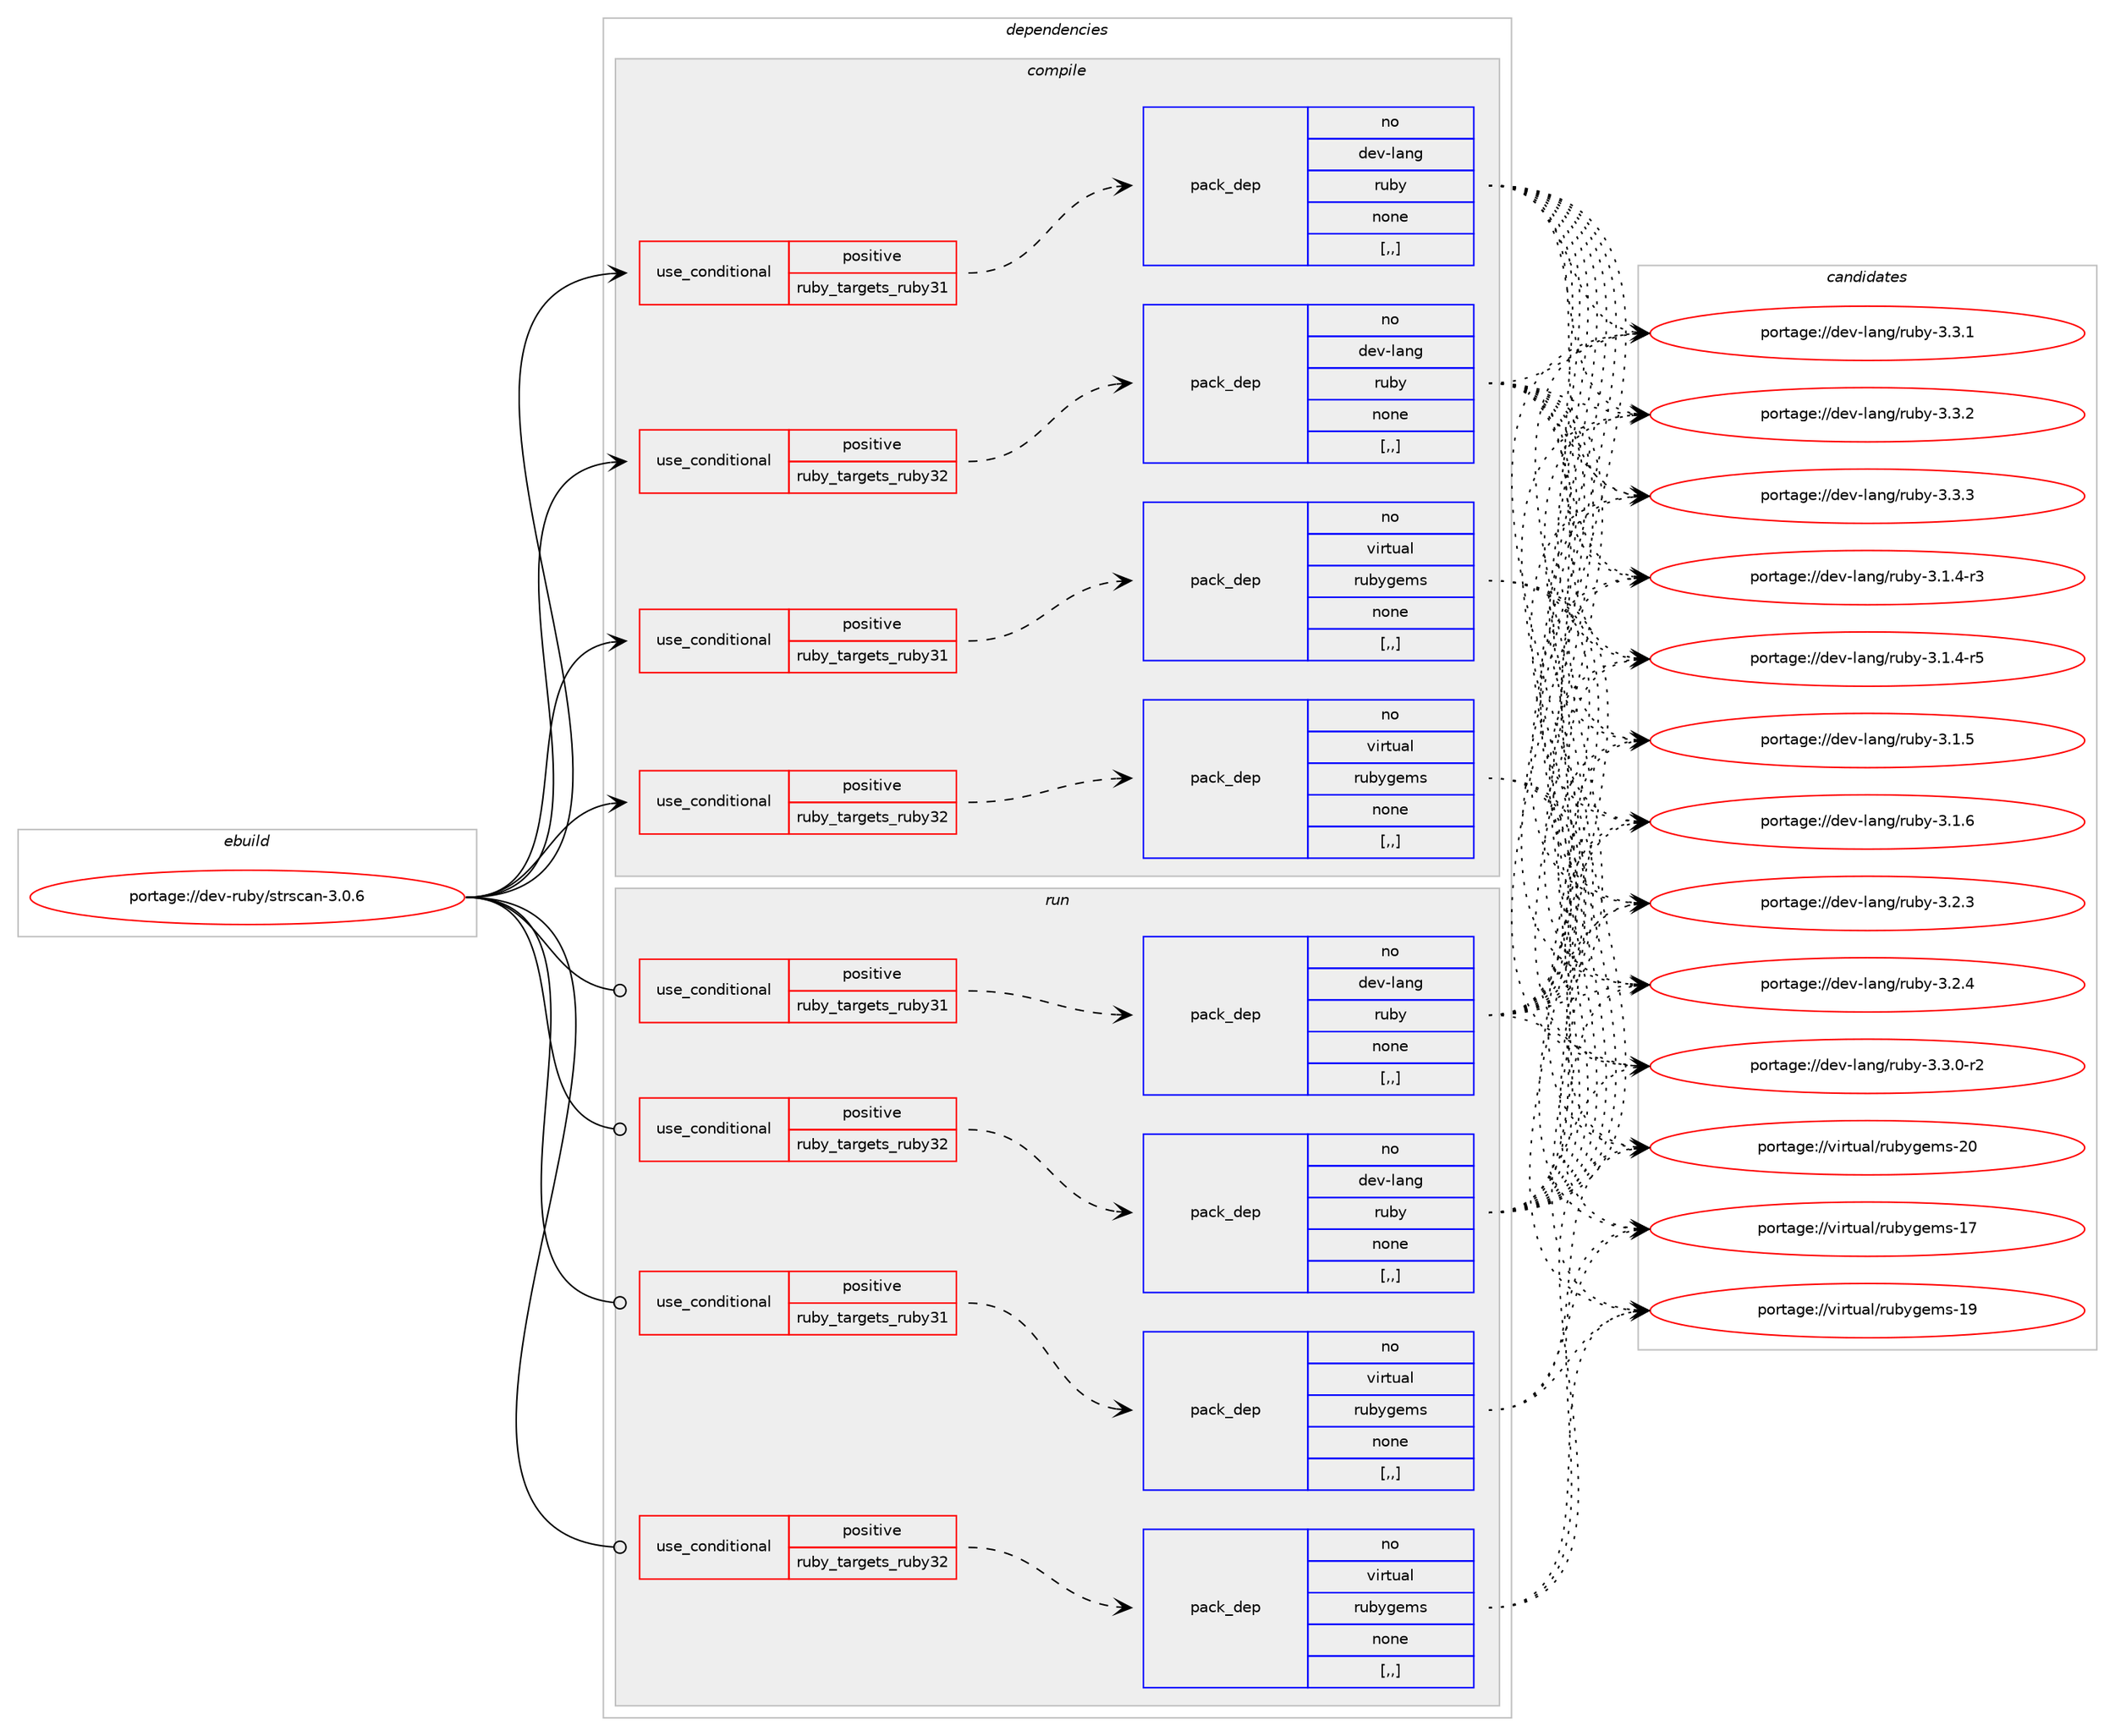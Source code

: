 digraph prolog {

# *************
# Graph options
# *************

newrank=true;
concentrate=true;
compound=true;
graph [rankdir=LR,fontname=Helvetica,fontsize=10,ranksep=1.5];#, ranksep=2.5, nodesep=0.2];
edge  [arrowhead=vee];
node  [fontname=Helvetica,fontsize=10];

# **********
# The ebuild
# **********

subgraph cluster_leftcol {
color=gray;
label=<<i>ebuild</i>>;
id [label="portage://dev-ruby/strscan-3.0.6", color=red, width=4, href="../dev-ruby/strscan-3.0.6.svg"];
}

# ****************
# The dependencies
# ****************

subgraph cluster_midcol {
color=gray;
label=<<i>dependencies</i>>;
subgraph cluster_compile {
fillcolor="#eeeeee";
style=filled;
label=<<i>compile</i>>;
subgraph cond55804 {
dependency200369 [label=<<TABLE BORDER="0" CELLBORDER="1" CELLSPACING="0" CELLPADDING="4"><TR><TD ROWSPAN="3" CELLPADDING="10">use_conditional</TD></TR><TR><TD>positive</TD></TR><TR><TD>ruby_targets_ruby31</TD></TR></TABLE>>, shape=none, color=red];
subgraph pack143196 {
dependency200370 [label=<<TABLE BORDER="0" CELLBORDER="1" CELLSPACING="0" CELLPADDING="4" WIDTH="220"><TR><TD ROWSPAN="6" CELLPADDING="30">pack_dep</TD></TR><TR><TD WIDTH="110">no</TD></TR><TR><TD>dev-lang</TD></TR><TR><TD>ruby</TD></TR><TR><TD>none</TD></TR><TR><TD>[,,]</TD></TR></TABLE>>, shape=none, color=blue];
}
dependency200369:e -> dependency200370:w [weight=20,style="dashed",arrowhead="vee"];
}
id:e -> dependency200369:w [weight=20,style="solid",arrowhead="vee"];
subgraph cond55805 {
dependency200371 [label=<<TABLE BORDER="0" CELLBORDER="1" CELLSPACING="0" CELLPADDING="4"><TR><TD ROWSPAN="3" CELLPADDING="10">use_conditional</TD></TR><TR><TD>positive</TD></TR><TR><TD>ruby_targets_ruby31</TD></TR></TABLE>>, shape=none, color=red];
subgraph pack143197 {
dependency200372 [label=<<TABLE BORDER="0" CELLBORDER="1" CELLSPACING="0" CELLPADDING="4" WIDTH="220"><TR><TD ROWSPAN="6" CELLPADDING="30">pack_dep</TD></TR><TR><TD WIDTH="110">no</TD></TR><TR><TD>virtual</TD></TR><TR><TD>rubygems</TD></TR><TR><TD>none</TD></TR><TR><TD>[,,]</TD></TR></TABLE>>, shape=none, color=blue];
}
dependency200371:e -> dependency200372:w [weight=20,style="dashed",arrowhead="vee"];
}
id:e -> dependency200371:w [weight=20,style="solid",arrowhead="vee"];
subgraph cond55806 {
dependency200373 [label=<<TABLE BORDER="0" CELLBORDER="1" CELLSPACING="0" CELLPADDING="4"><TR><TD ROWSPAN="3" CELLPADDING="10">use_conditional</TD></TR><TR><TD>positive</TD></TR><TR><TD>ruby_targets_ruby32</TD></TR></TABLE>>, shape=none, color=red];
subgraph pack143198 {
dependency200374 [label=<<TABLE BORDER="0" CELLBORDER="1" CELLSPACING="0" CELLPADDING="4" WIDTH="220"><TR><TD ROWSPAN="6" CELLPADDING="30">pack_dep</TD></TR><TR><TD WIDTH="110">no</TD></TR><TR><TD>dev-lang</TD></TR><TR><TD>ruby</TD></TR><TR><TD>none</TD></TR><TR><TD>[,,]</TD></TR></TABLE>>, shape=none, color=blue];
}
dependency200373:e -> dependency200374:w [weight=20,style="dashed",arrowhead="vee"];
}
id:e -> dependency200373:w [weight=20,style="solid",arrowhead="vee"];
subgraph cond55807 {
dependency200375 [label=<<TABLE BORDER="0" CELLBORDER="1" CELLSPACING="0" CELLPADDING="4"><TR><TD ROWSPAN="3" CELLPADDING="10">use_conditional</TD></TR><TR><TD>positive</TD></TR><TR><TD>ruby_targets_ruby32</TD></TR></TABLE>>, shape=none, color=red];
subgraph pack143199 {
dependency200376 [label=<<TABLE BORDER="0" CELLBORDER="1" CELLSPACING="0" CELLPADDING="4" WIDTH="220"><TR><TD ROWSPAN="6" CELLPADDING="30">pack_dep</TD></TR><TR><TD WIDTH="110">no</TD></TR><TR><TD>virtual</TD></TR><TR><TD>rubygems</TD></TR><TR><TD>none</TD></TR><TR><TD>[,,]</TD></TR></TABLE>>, shape=none, color=blue];
}
dependency200375:e -> dependency200376:w [weight=20,style="dashed",arrowhead="vee"];
}
id:e -> dependency200375:w [weight=20,style="solid",arrowhead="vee"];
}
subgraph cluster_compileandrun {
fillcolor="#eeeeee";
style=filled;
label=<<i>compile and run</i>>;
}
subgraph cluster_run {
fillcolor="#eeeeee";
style=filled;
label=<<i>run</i>>;
subgraph cond55808 {
dependency200377 [label=<<TABLE BORDER="0" CELLBORDER="1" CELLSPACING="0" CELLPADDING="4"><TR><TD ROWSPAN="3" CELLPADDING="10">use_conditional</TD></TR><TR><TD>positive</TD></TR><TR><TD>ruby_targets_ruby31</TD></TR></TABLE>>, shape=none, color=red];
subgraph pack143200 {
dependency200378 [label=<<TABLE BORDER="0" CELLBORDER="1" CELLSPACING="0" CELLPADDING="4" WIDTH="220"><TR><TD ROWSPAN="6" CELLPADDING="30">pack_dep</TD></TR><TR><TD WIDTH="110">no</TD></TR><TR><TD>dev-lang</TD></TR><TR><TD>ruby</TD></TR><TR><TD>none</TD></TR><TR><TD>[,,]</TD></TR></TABLE>>, shape=none, color=blue];
}
dependency200377:e -> dependency200378:w [weight=20,style="dashed",arrowhead="vee"];
}
id:e -> dependency200377:w [weight=20,style="solid",arrowhead="odot"];
subgraph cond55809 {
dependency200379 [label=<<TABLE BORDER="0" CELLBORDER="1" CELLSPACING="0" CELLPADDING="4"><TR><TD ROWSPAN="3" CELLPADDING="10">use_conditional</TD></TR><TR><TD>positive</TD></TR><TR><TD>ruby_targets_ruby31</TD></TR></TABLE>>, shape=none, color=red];
subgraph pack143201 {
dependency200380 [label=<<TABLE BORDER="0" CELLBORDER="1" CELLSPACING="0" CELLPADDING="4" WIDTH="220"><TR><TD ROWSPAN="6" CELLPADDING="30">pack_dep</TD></TR><TR><TD WIDTH="110">no</TD></TR><TR><TD>virtual</TD></TR><TR><TD>rubygems</TD></TR><TR><TD>none</TD></TR><TR><TD>[,,]</TD></TR></TABLE>>, shape=none, color=blue];
}
dependency200379:e -> dependency200380:w [weight=20,style="dashed",arrowhead="vee"];
}
id:e -> dependency200379:w [weight=20,style="solid",arrowhead="odot"];
subgraph cond55810 {
dependency200381 [label=<<TABLE BORDER="0" CELLBORDER="1" CELLSPACING="0" CELLPADDING="4"><TR><TD ROWSPAN="3" CELLPADDING="10">use_conditional</TD></TR><TR><TD>positive</TD></TR><TR><TD>ruby_targets_ruby32</TD></TR></TABLE>>, shape=none, color=red];
subgraph pack143202 {
dependency200382 [label=<<TABLE BORDER="0" CELLBORDER="1" CELLSPACING="0" CELLPADDING="4" WIDTH="220"><TR><TD ROWSPAN="6" CELLPADDING="30">pack_dep</TD></TR><TR><TD WIDTH="110">no</TD></TR><TR><TD>dev-lang</TD></TR><TR><TD>ruby</TD></TR><TR><TD>none</TD></TR><TR><TD>[,,]</TD></TR></TABLE>>, shape=none, color=blue];
}
dependency200381:e -> dependency200382:w [weight=20,style="dashed",arrowhead="vee"];
}
id:e -> dependency200381:w [weight=20,style="solid",arrowhead="odot"];
subgraph cond55811 {
dependency200383 [label=<<TABLE BORDER="0" CELLBORDER="1" CELLSPACING="0" CELLPADDING="4"><TR><TD ROWSPAN="3" CELLPADDING="10">use_conditional</TD></TR><TR><TD>positive</TD></TR><TR><TD>ruby_targets_ruby32</TD></TR></TABLE>>, shape=none, color=red];
subgraph pack143203 {
dependency200384 [label=<<TABLE BORDER="0" CELLBORDER="1" CELLSPACING="0" CELLPADDING="4" WIDTH="220"><TR><TD ROWSPAN="6" CELLPADDING="30">pack_dep</TD></TR><TR><TD WIDTH="110">no</TD></TR><TR><TD>virtual</TD></TR><TR><TD>rubygems</TD></TR><TR><TD>none</TD></TR><TR><TD>[,,]</TD></TR></TABLE>>, shape=none, color=blue];
}
dependency200383:e -> dependency200384:w [weight=20,style="dashed",arrowhead="vee"];
}
id:e -> dependency200383:w [weight=20,style="solid",arrowhead="odot"];
}
}

# **************
# The candidates
# **************

subgraph cluster_choices {
rank=same;
color=gray;
label=<<i>candidates</i>>;

subgraph choice143196 {
color=black;
nodesep=1;
choice100101118451089711010347114117981214551464946524511451 [label="portage://dev-lang/ruby-3.1.4-r3", color=red, width=4,href="../dev-lang/ruby-3.1.4-r3.svg"];
choice100101118451089711010347114117981214551464946524511453 [label="portage://dev-lang/ruby-3.1.4-r5", color=red, width=4,href="../dev-lang/ruby-3.1.4-r5.svg"];
choice10010111845108971101034711411798121455146494653 [label="portage://dev-lang/ruby-3.1.5", color=red, width=4,href="../dev-lang/ruby-3.1.5.svg"];
choice10010111845108971101034711411798121455146494654 [label="portage://dev-lang/ruby-3.1.6", color=red, width=4,href="../dev-lang/ruby-3.1.6.svg"];
choice10010111845108971101034711411798121455146504651 [label="portage://dev-lang/ruby-3.2.3", color=red, width=4,href="../dev-lang/ruby-3.2.3.svg"];
choice10010111845108971101034711411798121455146504652 [label="portage://dev-lang/ruby-3.2.4", color=red, width=4,href="../dev-lang/ruby-3.2.4.svg"];
choice100101118451089711010347114117981214551465146484511450 [label="portage://dev-lang/ruby-3.3.0-r2", color=red, width=4,href="../dev-lang/ruby-3.3.0-r2.svg"];
choice10010111845108971101034711411798121455146514649 [label="portage://dev-lang/ruby-3.3.1", color=red, width=4,href="../dev-lang/ruby-3.3.1.svg"];
choice10010111845108971101034711411798121455146514650 [label="portage://dev-lang/ruby-3.3.2", color=red, width=4,href="../dev-lang/ruby-3.3.2.svg"];
choice10010111845108971101034711411798121455146514651 [label="portage://dev-lang/ruby-3.3.3", color=red, width=4,href="../dev-lang/ruby-3.3.3.svg"];
dependency200370:e -> choice100101118451089711010347114117981214551464946524511451:w [style=dotted,weight="100"];
dependency200370:e -> choice100101118451089711010347114117981214551464946524511453:w [style=dotted,weight="100"];
dependency200370:e -> choice10010111845108971101034711411798121455146494653:w [style=dotted,weight="100"];
dependency200370:e -> choice10010111845108971101034711411798121455146494654:w [style=dotted,weight="100"];
dependency200370:e -> choice10010111845108971101034711411798121455146504651:w [style=dotted,weight="100"];
dependency200370:e -> choice10010111845108971101034711411798121455146504652:w [style=dotted,weight="100"];
dependency200370:e -> choice100101118451089711010347114117981214551465146484511450:w [style=dotted,weight="100"];
dependency200370:e -> choice10010111845108971101034711411798121455146514649:w [style=dotted,weight="100"];
dependency200370:e -> choice10010111845108971101034711411798121455146514650:w [style=dotted,weight="100"];
dependency200370:e -> choice10010111845108971101034711411798121455146514651:w [style=dotted,weight="100"];
}
subgraph choice143197 {
color=black;
nodesep=1;
choice118105114116117971084711411798121103101109115454955 [label="portage://virtual/rubygems-17", color=red, width=4,href="../virtual/rubygems-17.svg"];
choice118105114116117971084711411798121103101109115454957 [label="portage://virtual/rubygems-19", color=red, width=4,href="../virtual/rubygems-19.svg"];
choice118105114116117971084711411798121103101109115455048 [label="portage://virtual/rubygems-20", color=red, width=4,href="../virtual/rubygems-20.svg"];
dependency200372:e -> choice118105114116117971084711411798121103101109115454955:w [style=dotted,weight="100"];
dependency200372:e -> choice118105114116117971084711411798121103101109115454957:w [style=dotted,weight="100"];
dependency200372:e -> choice118105114116117971084711411798121103101109115455048:w [style=dotted,weight="100"];
}
subgraph choice143198 {
color=black;
nodesep=1;
choice100101118451089711010347114117981214551464946524511451 [label="portage://dev-lang/ruby-3.1.4-r3", color=red, width=4,href="../dev-lang/ruby-3.1.4-r3.svg"];
choice100101118451089711010347114117981214551464946524511453 [label="portage://dev-lang/ruby-3.1.4-r5", color=red, width=4,href="../dev-lang/ruby-3.1.4-r5.svg"];
choice10010111845108971101034711411798121455146494653 [label="portage://dev-lang/ruby-3.1.5", color=red, width=4,href="../dev-lang/ruby-3.1.5.svg"];
choice10010111845108971101034711411798121455146494654 [label="portage://dev-lang/ruby-3.1.6", color=red, width=4,href="../dev-lang/ruby-3.1.6.svg"];
choice10010111845108971101034711411798121455146504651 [label="portage://dev-lang/ruby-3.2.3", color=red, width=4,href="../dev-lang/ruby-3.2.3.svg"];
choice10010111845108971101034711411798121455146504652 [label="portage://dev-lang/ruby-3.2.4", color=red, width=4,href="../dev-lang/ruby-3.2.4.svg"];
choice100101118451089711010347114117981214551465146484511450 [label="portage://dev-lang/ruby-3.3.0-r2", color=red, width=4,href="../dev-lang/ruby-3.3.0-r2.svg"];
choice10010111845108971101034711411798121455146514649 [label="portage://dev-lang/ruby-3.3.1", color=red, width=4,href="../dev-lang/ruby-3.3.1.svg"];
choice10010111845108971101034711411798121455146514650 [label="portage://dev-lang/ruby-3.3.2", color=red, width=4,href="../dev-lang/ruby-3.3.2.svg"];
choice10010111845108971101034711411798121455146514651 [label="portage://dev-lang/ruby-3.3.3", color=red, width=4,href="../dev-lang/ruby-3.3.3.svg"];
dependency200374:e -> choice100101118451089711010347114117981214551464946524511451:w [style=dotted,weight="100"];
dependency200374:e -> choice100101118451089711010347114117981214551464946524511453:w [style=dotted,weight="100"];
dependency200374:e -> choice10010111845108971101034711411798121455146494653:w [style=dotted,weight="100"];
dependency200374:e -> choice10010111845108971101034711411798121455146494654:w [style=dotted,weight="100"];
dependency200374:e -> choice10010111845108971101034711411798121455146504651:w [style=dotted,weight="100"];
dependency200374:e -> choice10010111845108971101034711411798121455146504652:w [style=dotted,weight="100"];
dependency200374:e -> choice100101118451089711010347114117981214551465146484511450:w [style=dotted,weight="100"];
dependency200374:e -> choice10010111845108971101034711411798121455146514649:w [style=dotted,weight="100"];
dependency200374:e -> choice10010111845108971101034711411798121455146514650:w [style=dotted,weight="100"];
dependency200374:e -> choice10010111845108971101034711411798121455146514651:w [style=dotted,weight="100"];
}
subgraph choice143199 {
color=black;
nodesep=1;
choice118105114116117971084711411798121103101109115454955 [label="portage://virtual/rubygems-17", color=red, width=4,href="../virtual/rubygems-17.svg"];
choice118105114116117971084711411798121103101109115454957 [label="portage://virtual/rubygems-19", color=red, width=4,href="../virtual/rubygems-19.svg"];
choice118105114116117971084711411798121103101109115455048 [label="portage://virtual/rubygems-20", color=red, width=4,href="../virtual/rubygems-20.svg"];
dependency200376:e -> choice118105114116117971084711411798121103101109115454955:w [style=dotted,weight="100"];
dependency200376:e -> choice118105114116117971084711411798121103101109115454957:w [style=dotted,weight="100"];
dependency200376:e -> choice118105114116117971084711411798121103101109115455048:w [style=dotted,weight="100"];
}
subgraph choice143200 {
color=black;
nodesep=1;
choice100101118451089711010347114117981214551464946524511451 [label="portage://dev-lang/ruby-3.1.4-r3", color=red, width=4,href="../dev-lang/ruby-3.1.4-r3.svg"];
choice100101118451089711010347114117981214551464946524511453 [label="portage://dev-lang/ruby-3.1.4-r5", color=red, width=4,href="../dev-lang/ruby-3.1.4-r5.svg"];
choice10010111845108971101034711411798121455146494653 [label="portage://dev-lang/ruby-3.1.5", color=red, width=4,href="../dev-lang/ruby-3.1.5.svg"];
choice10010111845108971101034711411798121455146494654 [label="portage://dev-lang/ruby-3.1.6", color=red, width=4,href="../dev-lang/ruby-3.1.6.svg"];
choice10010111845108971101034711411798121455146504651 [label="portage://dev-lang/ruby-3.2.3", color=red, width=4,href="../dev-lang/ruby-3.2.3.svg"];
choice10010111845108971101034711411798121455146504652 [label="portage://dev-lang/ruby-3.2.4", color=red, width=4,href="../dev-lang/ruby-3.2.4.svg"];
choice100101118451089711010347114117981214551465146484511450 [label="portage://dev-lang/ruby-3.3.0-r2", color=red, width=4,href="../dev-lang/ruby-3.3.0-r2.svg"];
choice10010111845108971101034711411798121455146514649 [label="portage://dev-lang/ruby-3.3.1", color=red, width=4,href="../dev-lang/ruby-3.3.1.svg"];
choice10010111845108971101034711411798121455146514650 [label="portage://dev-lang/ruby-3.3.2", color=red, width=4,href="../dev-lang/ruby-3.3.2.svg"];
choice10010111845108971101034711411798121455146514651 [label="portage://dev-lang/ruby-3.3.3", color=red, width=4,href="../dev-lang/ruby-3.3.3.svg"];
dependency200378:e -> choice100101118451089711010347114117981214551464946524511451:w [style=dotted,weight="100"];
dependency200378:e -> choice100101118451089711010347114117981214551464946524511453:w [style=dotted,weight="100"];
dependency200378:e -> choice10010111845108971101034711411798121455146494653:w [style=dotted,weight="100"];
dependency200378:e -> choice10010111845108971101034711411798121455146494654:w [style=dotted,weight="100"];
dependency200378:e -> choice10010111845108971101034711411798121455146504651:w [style=dotted,weight="100"];
dependency200378:e -> choice10010111845108971101034711411798121455146504652:w [style=dotted,weight="100"];
dependency200378:e -> choice100101118451089711010347114117981214551465146484511450:w [style=dotted,weight="100"];
dependency200378:e -> choice10010111845108971101034711411798121455146514649:w [style=dotted,weight="100"];
dependency200378:e -> choice10010111845108971101034711411798121455146514650:w [style=dotted,weight="100"];
dependency200378:e -> choice10010111845108971101034711411798121455146514651:w [style=dotted,weight="100"];
}
subgraph choice143201 {
color=black;
nodesep=1;
choice118105114116117971084711411798121103101109115454955 [label="portage://virtual/rubygems-17", color=red, width=4,href="../virtual/rubygems-17.svg"];
choice118105114116117971084711411798121103101109115454957 [label="portage://virtual/rubygems-19", color=red, width=4,href="../virtual/rubygems-19.svg"];
choice118105114116117971084711411798121103101109115455048 [label="portage://virtual/rubygems-20", color=red, width=4,href="../virtual/rubygems-20.svg"];
dependency200380:e -> choice118105114116117971084711411798121103101109115454955:w [style=dotted,weight="100"];
dependency200380:e -> choice118105114116117971084711411798121103101109115454957:w [style=dotted,weight="100"];
dependency200380:e -> choice118105114116117971084711411798121103101109115455048:w [style=dotted,weight="100"];
}
subgraph choice143202 {
color=black;
nodesep=1;
choice100101118451089711010347114117981214551464946524511451 [label="portage://dev-lang/ruby-3.1.4-r3", color=red, width=4,href="../dev-lang/ruby-3.1.4-r3.svg"];
choice100101118451089711010347114117981214551464946524511453 [label="portage://dev-lang/ruby-3.1.4-r5", color=red, width=4,href="../dev-lang/ruby-3.1.4-r5.svg"];
choice10010111845108971101034711411798121455146494653 [label="portage://dev-lang/ruby-3.1.5", color=red, width=4,href="../dev-lang/ruby-3.1.5.svg"];
choice10010111845108971101034711411798121455146494654 [label="portage://dev-lang/ruby-3.1.6", color=red, width=4,href="../dev-lang/ruby-3.1.6.svg"];
choice10010111845108971101034711411798121455146504651 [label="portage://dev-lang/ruby-3.2.3", color=red, width=4,href="../dev-lang/ruby-3.2.3.svg"];
choice10010111845108971101034711411798121455146504652 [label="portage://dev-lang/ruby-3.2.4", color=red, width=4,href="../dev-lang/ruby-3.2.4.svg"];
choice100101118451089711010347114117981214551465146484511450 [label="portage://dev-lang/ruby-3.3.0-r2", color=red, width=4,href="../dev-lang/ruby-3.3.0-r2.svg"];
choice10010111845108971101034711411798121455146514649 [label="portage://dev-lang/ruby-3.3.1", color=red, width=4,href="../dev-lang/ruby-3.3.1.svg"];
choice10010111845108971101034711411798121455146514650 [label="portage://dev-lang/ruby-3.3.2", color=red, width=4,href="../dev-lang/ruby-3.3.2.svg"];
choice10010111845108971101034711411798121455146514651 [label="portage://dev-lang/ruby-3.3.3", color=red, width=4,href="../dev-lang/ruby-3.3.3.svg"];
dependency200382:e -> choice100101118451089711010347114117981214551464946524511451:w [style=dotted,weight="100"];
dependency200382:e -> choice100101118451089711010347114117981214551464946524511453:w [style=dotted,weight="100"];
dependency200382:e -> choice10010111845108971101034711411798121455146494653:w [style=dotted,weight="100"];
dependency200382:e -> choice10010111845108971101034711411798121455146494654:w [style=dotted,weight="100"];
dependency200382:e -> choice10010111845108971101034711411798121455146504651:w [style=dotted,weight="100"];
dependency200382:e -> choice10010111845108971101034711411798121455146504652:w [style=dotted,weight="100"];
dependency200382:e -> choice100101118451089711010347114117981214551465146484511450:w [style=dotted,weight="100"];
dependency200382:e -> choice10010111845108971101034711411798121455146514649:w [style=dotted,weight="100"];
dependency200382:e -> choice10010111845108971101034711411798121455146514650:w [style=dotted,weight="100"];
dependency200382:e -> choice10010111845108971101034711411798121455146514651:w [style=dotted,weight="100"];
}
subgraph choice143203 {
color=black;
nodesep=1;
choice118105114116117971084711411798121103101109115454955 [label="portage://virtual/rubygems-17", color=red, width=4,href="../virtual/rubygems-17.svg"];
choice118105114116117971084711411798121103101109115454957 [label="portage://virtual/rubygems-19", color=red, width=4,href="../virtual/rubygems-19.svg"];
choice118105114116117971084711411798121103101109115455048 [label="portage://virtual/rubygems-20", color=red, width=4,href="../virtual/rubygems-20.svg"];
dependency200384:e -> choice118105114116117971084711411798121103101109115454955:w [style=dotted,weight="100"];
dependency200384:e -> choice118105114116117971084711411798121103101109115454957:w [style=dotted,weight="100"];
dependency200384:e -> choice118105114116117971084711411798121103101109115455048:w [style=dotted,weight="100"];
}
}

}
